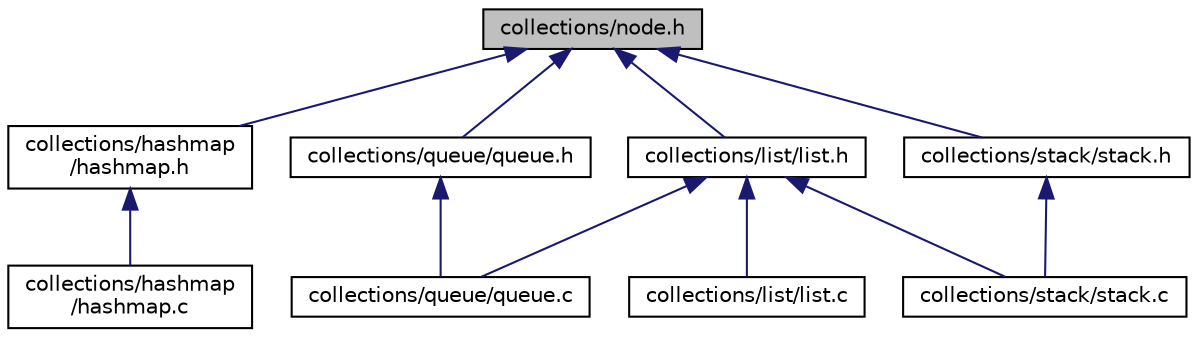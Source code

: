 digraph "collections/node.h"
{
  edge [fontname="Helvetica",fontsize="10",labelfontname="Helvetica",labelfontsize="10"];
  node [fontname="Helvetica",fontsize="10",shape=record];
  Node1 [label="collections/node.h",height=0.2,width=0.4,color="black", fillcolor="grey75", style="filled", fontcolor="black"];
  Node1 -> Node2 [dir="back",color="midnightblue",fontsize="10",style="solid",fontname="Helvetica"];
  Node2 [label="collections/hashmap\l/hashmap.h",height=0.2,width=0.4,color="black", fillcolor="white", style="filled",URL="$hashmap_8h.html",tooltip="File containing interface of hashMap. "];
  Node2 -> Node3 [dir="back",color="midnightblue",fontsize="10",style="solid",fontname="Helvetica"];
  Node3 [label="collections/hashmap\l/hashmap.c",height=0.2,width=0.4,color="black", fillcolor="white", style="filled",URL="$hashmap_8c.html",tooltip="File containing implementation of hashMap. "];
  Node1 -> Node4 [dir="back",color="midnightblue",fontsize="10",style="solid",fontname="Helvetica"];
  Node4 [label="collections/list/list.h",height=0.2,width=0.4,color="black", fillcolor="white", style="filled",URL="$list_8h.html",tooltip="File containing interface of List. "];
  Node4 -> Node5 [dir="back",color="midnightblue",fontsize="10",style="solid",fontname="Helvetica"];
  Node5 [label="collections/list/list.c",height=0.2,width=0.4,color="black", fillcolor="white", style="filled",URL="$list_8c.html",tooltip="File containing implementation of List. "];
  Node4 -> Node6 [dir="back",color="midnightblue",fontsize="10",style="solid",fontname="Helvetica"];
  Node6 [label="collections/queue/queue.c",height=0.2,width=0.4,color="black", fillcolor="white", style="filled",URL="$queue_8c.html",tooltip="File containing implementation of Queue. "];
  Node4 -> Node7 [dir="back",color="midnightblue",fontsize="10",style="solid",fontname="Helvetica"];
  Node7 [label="collections/stack/stack.c",height=0.2,width=0.4,color="black", fillcolor="white", style="filled",URL="$stack_8c.html",tooltip="File containing implementation of Stack. "];
  Node1 -> Node8 [dir="back",color="midnightblue",fontsize="10",style="solid",fontname="Helvetica"];
  Node8 [label="collections/queue/queue.h",height=0.2,width=0.4,color="black", fillcolor="white", style="filled",URL="$queue_8h.html",tooltip="File containing interface of Queue. "];
  Node8 -> Node6 [dir="back",color="midnightblue",fontsize="10",style="solid",fontname="Helvetica"];
  Node1 -> Node9 [dir="back",color="midnightblue",fontsize="10",style="solid",fontname="Helvetica"];
  Node9 [label="collections/stack/stack.h",height=0.2,width=0.4,color="black", fillcolor="white", style="filled",URL="$stack_8h.html",tooltip="File containing interface of Stack. "];
  Node9 -> Node7 [dir="back",color="midnightblue",fontsize="10",style="solid",fontname="Helvetica"];
}
